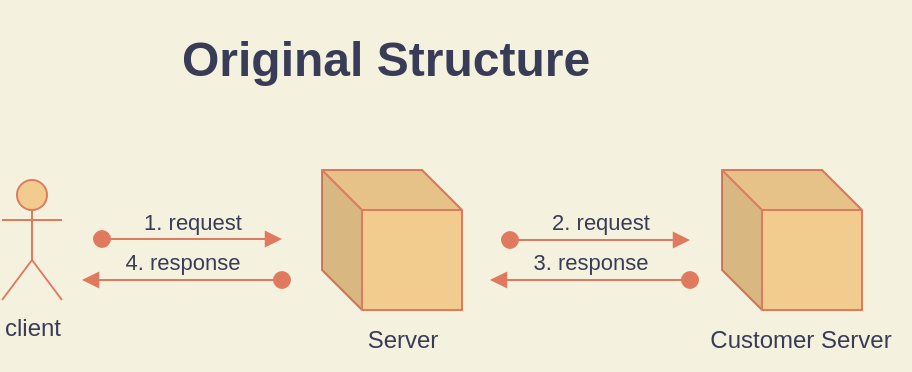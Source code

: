 <mxfile version="15.5.4" type="embed" pages="3"><diagram id="EMCLjEPAdSnTNiprPMFz" name="originalStructure"><mxGraphModel dx="497" dy="323" grid="1" gridSize="10" guides="1" tooltips="1" connect="1" arrows="1" fold="1" page="1" pageScale="1" pageWidth="850" pageHeight="1100" background="#F4F1DE" math="0" shadow="0"><root><mxCell id="0"/><mxCell id="1" parent="0"/><mxCell id="2" value="client" style="shape=umlActor;verticalLabelPosition=bottom;verticalAlign=top;html=1;outlineConnect=0;fillColor=#F2CC8F;strokeColor=#E07A5F;fontColor=#393C56;" parent="1" vertex="1"><mxGeometry x="130" y="190" width="30" height="60" as="geometry"/></mxCell><mxCell id="3" value="" style="shape=cube;whiteSpace=wrap;html=1;boundedLbl=1;backgroundOutline=1;darkOpacity=0.05;darkOpacity2=0.1;fillColor=#F2CC8F;strokeColor=#E07A5F;fontColor=#393C56;" parent="1" vertex="1"><mxGeometry x="290" y="185" width="70" height="70" as="geometry"/></mxCell><mxCell id="4" value="Server" style="text;html=1;align=center;verticalAlign=middle;resizable=0;points=[];autosize=1;strokeColor=none;fillColor=none;fontColor=#393C56;" parent="1" vertex="1"><mxGeometry x="300" y="255" width="60" height="30" as="geometry"/></mxCell><mxCell id="5" value="" style="shape=cube;whiteSpace=wrap;html=1;boundedLbl=1;backgroundOutline=1;darkOpacity=0.05;darkOpacity2=0.1;fillColor=#F2CC8F;strokeColor=#E07A5F;fontColor=#393C56;" parent="1" vertex="1"><mxGeometry x="490" y="185" width="70" height="70" as="geometry"/></mxCell><mxCell id="6" value="Customer Server" style="text;html=1;align=center;verticalAlign=middle;resizable=0;points=[];autosize=1;strokeColor=none;fillColor=none;fontColor=#393C56;" parent="1" vertex="1"><mxGeometry x="474" y="255" width="110" height="30" as="geometry"/></mxCell><mxCell id="7" value="&lt;h1&gt;Original Structure&lt;/h1&gt;" style="text;html=1;strokeColor=none;fillColor=none;spacing=5;spacingTop=-20;whiteSpace=wrap;overflow=hidden;rounded=0;fontColor=#393C56;" parent="1" vertex="1"><mxGeometry x="215" y="110" width="295" height="40" as="geometry"/></mxCell><mxCell id="8" value="1. request" style="html=1;verticalAlign=bottom;startArrow=oval;startFill=1;endArrow=block;startSize=8;rounded=0;labelBackgroundColor=#F4F1DE;strokeColor=#E07A5F;fontColor=#393C56;" parent="1" edge="1"><mxGeometry width="60" relative="1" as="geometry"><mxPoint x="180" y="219.5" as="sourcePoint"/><mxPoint x="270" y="219.5" as="targetPoint"/></mxGeometry></mxCell><mxCell id="9" value="2. request" style="html=1;verticalAlign=bottom;startArrow=oval;startFill=1;endArrow=block;startSize=8;rounded=0;labelBackgroundColor=#F4F1DE;strokeColor=#E07A5F;fontColor=#393C56;" parent="1" edge="1"><mxGeometry width="60" relative="1" as="geometry"><mxPoint x="384" y="220" as="sourcePoint"/><mxPoint x="474" y="220" as="targetPoint"/></mxGeometry></mxCell><mxCell id="10" value="3. response" style="html=1;verticalAlign=bottom;startArrow=oval;startFill=1;endArrow=block;startSize=8;rounded=0;labelBackgroundColor=#F4F1DE;strokeColor=#E07A5F;fontColor=#393C56;" parent="1" edge="1"><mxGeometry width="60" relative="1" as="geometry"><mxPoint x="474" y="240" as="sourcePoint"/><mxPoint x="374" y="240" as="targetPoint"/></mxGeometry></mxCell><mxCell id="11" value="4. response" style="html=1;verticalAlign=bottom;startArrow=oval;startFill=1;endArrow=block;startSize=8;rounded=0;labelBackgroundColor=#F4F1DE;strokeColor=#E07A5F;fontColor=#393C56;" parent="1" edge="1"><mxGeometry width="60" relative="1" as="geometry"><mxPoint x="270" y="240" as="sourcePoint"/><mxPoint x="170" y="240" as="targetPoint"/></mxGeometry></mxCell></root></mxGraphModel></diagram><diagram id="YHrwbF810E0yiEV4bCYT" name="problem"><mxGraphModel dx="418" dy="271" grid="0" gridSize="10" guides="1" tooltips="1" connect="1" arrows="1" fold="1" page="1" pageScale="1" pageWidth="850" pageHeight="1100" background="#F4F1DE" math="0" shadow="0"><root><mxCell id="-mIAaUtZQ5IS8MhL_6j0-0"/><mxCell id="-mIAaUtZQ5IS8MhL_6j0-1" parent="-mIAaUtZQ5IS8MhL_6j0-0"/><mxCell id="b775DvKuwegq3kNqP2SX-0" value="client" style="shape=umlActor;verticalLabelPosition=bottom;verticalAlign=top;html=1;outlineConnect=0;fillColor=#F2CC8F;strokeColor=#E07A5F;fontColor=#393C56;" parent="-mIAaUtZQ5IS8MhL_6j0-1" vertex="1"><mxGeometry x="130" y="190" width="30" height="60" as="geometry"/></mxCell><mxCell id="b775DvKuwegq3kNqP2SX-1" value="" style="shape=cube;whiteSpace=wrap;html=1;boundedLbl=1;backgroundOutline=1;darkOpacity=0.05;darkOpacity2=0.1;fillColor=#F2CC8F;strokeColor=#E07A5F;fontColor=#393C56;" parent="-mIAaUtZQ5IS8MhL_6j0-1" vertex="1"><mxGeometry x="290" y="185" width="70" height="70" as="geometry"/></mxCell><mxCell id="b775DvKuwegq3kNqP2SX-2" value="Server" style="text;html=1;align=center;verticalAlign=middle;resizable=0;points=[];autosize=1;strokeColor=none;fillColor=none;fontColor=#393C56;" parent="-mIAaUtZQ5IS8MhL_6j0-1" vertex="1"><mxGeometry x="300" y="255" width="60" height="30" as="geometry"/></mxCell><mxCell id="b775DvKuwegq3kNqP2SX-3" value="" style="shape=cube;whiteSpace=wrap;html=1;boundedLbl=1;backgroundOutline=1;darkOpacity=0.05;darkOpacity2=0.1;fillColor=#F2CC8F;strokeColor=#E07A5F;fontColor=#393C56;" parent="-mIAaUtZQ5IS8MhL_6j0-1" vertex="1"><mxGeometry x="490" y="185" width="70" height="70" as="geometry"/></mxCell><mxCell id="b775DvKuwegq3kNqP2SX-4" value="Customer Server" style="text;html=1;align=center;verticalAlign=middle;resizable=0;points=[];autosize=1;strokeColor=none;fillColor=none;fontColor=#393C56;" parent="-mIAaUtZQ5IS8MhL_6j0-1" vertex="1"><mxGeometry x="474" y="255" width="110" height="30" as="geometry"/></mxCell><mxCell id="b775DvKuwegq3kNqP2SX-5" value="&lt;h1&gt;문제 발생 !&lt;/h1&gt;" style="text;html=1;strokeColor=none;fillColor=none;spacing=5;spacingTop=-20;whiteSpace=wrap;overflow=hidden;rounded=0;fontColor=#393C56;" parent="-mIAaUtZQ5IS8MhL_6j0-1" vertex="1"><mxGeometry x="215" y="110" width="295" height="40" as="geometry"/></mxCell><mxCell id="b775DvKuwegq3kNqP2SX-6" value="reqeust * 100" style="html=1;verticalAlign=bottom;startArrow=oval;startFill=1;endArrow=block;startSize=8;rounded=0;labelBackgroundColor=#F4F1DE;strokeColor=#E07A5F;fontColor=#393C56;" parent="-mIAaUtZQ5IS8MhL_6j0-1" edge="1"><mxGeometry width="60" relative="1" as="geometry"><mxPoint x="180" y="219.5" as="sourcePoint"/><mxPoint x="270" y="219.5" as="targetPoint"/></mxGeometry></mxCell><mxCell id="b775DvKuwegq3kNqP2SX-7" value="request*100" style="html=1;verticalAlign=bottom;startArrow=oval;startFill=1;endArrow=block;startSize=8;rounded=0;labelBackgroundColor=#F4F1DE;strokeColor=#E07A5F;fontColor=#393C56;" parent="-mIAaUtZQ5IS8MhL_6j0-1" edge="1"><mxGeometry width="60" relative="1" as="geometry"><mxPoint x="384" y="220" as="sourcePoint"/><mxPoint x="474" y="220" as="targetPoint"/></mxGeometry></mxCell><mxCell id="b775DvKuwegq3kNqP2SX-10" value="client" style="shape=umlActor;verticalLabelPosition=bottom;verticalAlign=top;html=1;outlineConnect=0;fillColor=#F2CC8F;strokeColor=#E07A5F;fontColor=#393C56;" parent="-mIAaUtZQ5IS8MhL_6j0-1" vertex="1"><mxGeometry x="140" y="200" width="30" height="60" as="geometry"/></mxCell><mxCell id="b775DvKuwegq3kNqP2SX-11" value="client" style="shape=umlActor;verticalLabelPosition=bottom;verticalAlign=top;html=1;outlineConnect=0;fillColor=#F2CC8F;strokeColor=#E07A5F;fontColor=#393C56;" parent="-mIAaUtZQ5IS8MhL_6j0-1" vertex="1"><mxGeometry x="150" y="210" width="30" height="60" as="geometry"/></mxCell><mxCell id="b775DvKuwegq3kNqP2SX-12" value="OK!" style="text;html=1;align=center;verticalAlign=middle;resizable=0;points=[];autosize=1;strokeColor=none;fillColor=none;fontColor=#393C56;" parent="-mIAaUtZQ5IS8MhL_6j0-1" vertex="1"><mxGeometry x="270" y="210" width="40" height="20" as="geometry"/></mxCell><mxCell id="b775DvKuwegq3kNqP2SX-14" value="" style="verticalLabelPosition=bottom;verticalAlign=top;html=1;shape=mxgraph.basic.flash;rounded=0;sketch=0;fontColor=#000000;strokeColor=#B09500;fillColor=#e3c800;" parent="-mIAaUtZQ5IS8MhL_6j0-1" vertex="1"><mxGeometry x="470" y="130" width="60" height="100" as="geometry"/></mxCell><mxCell id="b775DvKuwegq3kNqP2SX-13" value="FAIL!" style="text;html=1;align=center;verticalAlign=middle;resizable=0;points=[];autosize=1;strokeColor=none;fillColor=none;fontColor=#393C56;" parent="-mIAaUtZQ5IS8MhL_6j0-1" vertex="1"><mxGeometry x="480" y="170" width="40" height="20" as="geometry"/></mxCell></root></mxGraphModel></diagram><diagram id="fqMJjzI1Po066Oz5Yad3" name="solve1"><mxGraphModel dx="870" dy="565" grid="0" gridSize="10" guides="1" tooltips="1" connect="1" arrows="1" fold="1" page="1" pageScale="1" pageWidth="850" pageHeight="1100" background="#F4F1DE" math="0" shadow="0"><root><mxCell id="xmSl9IWHJ-_9Rk8ER2AV-0"/><mxCell id="xmSl9IWHJ-_9Rk8ER2AV-1" parent="xmSl9IWHJ-_9Rk8ER2AV-0"/><mxCell id="zaBvSjIGz0gzufH3js0Y-0" value="client" style="shape=umlActor;verticalLabelPosition=bottom;verticalAlign=top;html=1;outlineConnect=0;fillColor=#F2CC8F;strokeColor=#E07A5F;fontColor=#393C56;" parent="xmSl9IWHJ-_9Rk8ER2AV-1" vertex="1"><mxGeometry x="48" y="230" width="30" height="60" as="geometry"/></mxCell><mxCell id="zaBvSjIGz0gzufH3js0Y-1" value="" style="shape=cube;whiteSpace=wrap;html=1;boundedLbl=1;backgroundOutline=1;darkOpacity=0.05;darkOpacity2=0.1;fillColor=#F2CC8F;strokeColor=#E07A5F;fontColor=#393C56;" parent="xmSl9IWHJ-_9Rk8ER2AV-1" vertex="1"><mxGeometry x="208" y="225" width="70" height="70" as="geometry"/></mxCell><mxCell id="zaBvSjIGz0gzufH3js0Y-2" value="Server" style="text;html=1;align=center;verticalAlign=middle;resizable=0;points=[];autosize=1;strokeColor=none;fillColor=none;fontColor=#393C56;" parent="xmSl9IWHJ-_9Rk8ER2AV-1" vertex="1"><mxGeometry x="218" y="295" width="60" height="30" as="geometry"/></mxCell><mxCell id="zaBvSjIGz0gzufH3js0Y-4" value="&lt;h1&gt;Super Simple PubSub구조 ver1&lt;/h1&gt;" style="text;html=1;strokeColor=none;fillColor=none;spacing=5;spacingTop=-20;whiteSpace=wrap;overflow=hidden;rounded=0;fontColor=#393C56;" parent="xmSl9IWHJ-_9Rk8ER2AV-1" vertex="1"><mxGeometry x="193" y="374" width="414" height="40" as="geometry"/></mxCell><mxCell id="zaBvSjIGz0gzufH3js0Y-5" value="100TPS" style="html=1;verticalAlign=bottom;startArrow=oval;startFill=1;endArrow=block;startSize=8;rounded=0;labelBackgroundColor=#F4F1DE;strokeColor=#E07A5F;fontColor=#393C56;" parent="xmSl9IWHJ-_9Rk8ER2AV-1" edge="1"><mxGeometry width="60" relative="1" as="geometry"><mxPoint x="302" y="260" as="sourcePoint"/><mxPoint x="392" y="260" as="targetPoint"/></mxGeometry></mxCell><mxCell id="zaBvSjIGz0gzufH3js0Y-6" value="client" style="shape=umlActor;verticalLabelPosition=bottom;verticalAlign=top;html=1;outlineConnect=0;fillColor=#F2CC8F;strokeColor=#E07A5F;fontColor=#393C56;" parent="xmSl9IWHJ-_9Rk8ER2AV-1" vertex="1"><mxGeometry x="58" y="240" width="30" height="60" as="geometry"/></mxCell><mxCell id="zaBvSjIGz0gzufH3js0Y-7" value="client" style="shape=umlActor;verticalLabelPosition=bottom;verticalAlign=top;html=1;outlineConnect=0;fillColor=#F2CC8F;strokeColor=#E07A5F;fontColor=#393C56;" parent="xmSl9IWHJ-_9Rk8ER2AV-1" vertex="1"><mxGeometry x="68" y="250" width="30" height="60" as="geometry"/></mxCell><mxCell id="zaBvSjIGz0gzufH3js0Y-8" value="OK!" style="text;html=1;align=center;verticalAlign=middle;resizable=0;points=[];autosize=1;strokeColor=none;fillColor=none;fontColor=#393C56;" parent="xmSl9IWHJ-_9Rk8ER2AV-1" vertex="1"><mxGeometry x="188" y="250" width="40" height="20" as="geometry"/></mxCell><mxCell id="zaBvSjIGz0gzufH3js0Y-11" value="SLOWMAN" style="text;html=1;align=center;verticalAlign=middle;resizable=0;points=[];autosize=1;strokeColor=none;fillColor=none;fontColor=#393C56;" parent="xmSl9IWHJ-_9Rk8ER2AV-1" vertex="1"><mxGeometry x="397" y="301" width="72" height="18" as="geometry"/></mxCell><mxCell id="zaBvSjIGz0gzufH3js0Y-12" value="100TPS" style="html=1;verticalAlign=bottom;startArrow=oval;startFill=1;endArrow=block;startSize=8;rounded=0;labelBackgroundColor=#F4F1DE;strokeColor=#E07A5F;fontColor=#393C56;" parent="xmSl9IWHJ-_9Rk8ER2AV-1" edge="1"><mxGeometry width="60" relative="1" as="geometry"><mxPoint x="98" y="259.5" as="sourcePoint"/><mxPoint x="188" y="259.5" as="targetPoint"/></mxGeometry></mxCell><mxCell id="QpXBZfp80i_2HbOvA-Af-0" value="" style="edgeStyle=orthogonalEdgeStyle;rounded=0;orthogonalLoop=1;jettySize=auto;html=1;" parent="xmSl9IWHJ-_9Rk8ER2AV-1" source="zaBvSjIGz0gzufH3js0Y-13" edge="1"><mxGeometry relative="1" as="geometry"><mxPoint x="485.248" y="154.5" as="targetPoint"/></mxGeometry></mxCell><mxCell id="QpXBZfp80i_2HbOvA-Af-1" value="" style="edgeStyle=orthogonalEdgeStyle;rounded=0;orthogonalLoop=1;jettySize=auto;html=1;" parent="xmSl9IWHJ-_9Rk8ER2AV-1" source="zaBvSjIGz0gzufH3js0Y-13" edge="1"><mxGeometry relative="1" as="geometry"><mxPoint x="485.248" y="154.5" as="targetPoint"/></mxGeometry></mxCell><mxCell id="QpXBZfp80i_2HbOvA-Af-3" style="edgeStyle=orthogonalEdgeStyle;rounded=0;orthogonalLoop=1;jettySize=auto;html=1;entryX=0.5;entryY=1;entryDx=0;entryDy=0;entryPerimeter=0;" parent="xmSl9IWHJ-_9Rk8ER2AV-1" source="zaBvSjIGz0gzufH3js0Y-13" target="QpXBZfp80i_2HbOvA-Af-2" edge="1"><mxGeometry relative="1" as="geometry"/></mxCell><mxCell id="QpXBZfp80i_2HbOvA-Af-6" style="edgeStyle=orthogonalEdgeStyle;rounded=0;orthogonalLoop=1;jettySize=auto;html=1;fillColor=#f0a30a;strokeColor=#BD7000;endSize=8;strokeWidth=1;" parent="xmSl9IWHJ-_9Rk8ER2AV-1" source="zaBvSjIGz0gzufH3js0Y-13" target="QpXBZfp80i_2HbOvA-Af-2" edge="1"><mxGeometry relative="1" as="geometry"><mxPoint x="432" y="180" as="targetPoint"/><Array as="points"/></mxGeometry></mxCell><mxCell id="zaBvSjIGz0gzufH3js0Y-13" value="" style="shape=cube;whiteSpace=wrap;html=1;boundedLbl=1;backgroundOutline=1;darkOpacity=0.05;darkOpacity2=0.1;fillColor=#76608a;strokeColor=#432D57;fontColor=#ffffff;" parent="xmSl9IWHJ-_9Rk8ER2AV-1" vertex="1"><mxGeometry x="397" y="227" width="70" height="66" as="geometry"/></mxCell><mxCell id="_PPJGb2AnPtjNE2qcx8l-0" value="" style="shape=cube;whiteSpace=wrap;html=1;boundedLbl=1;backgroundOutline=1;darkOpacity=0.05;darkOpacity2=0.1;fillColor=#a0522d;strokeColor=#6D1F00;fontColor=#ffffff;" parent="xmSl9IWHJ-_9Rk8ER2AV-1" vertex="1"><mxGeometry x="586" y="233" width="70" height="70" as="geometry"/></mxCell><mxCell id="gcqFyoj0e25yIPQpIN8a-0" style="edgeStyle=orthogonalEdgeStyle;rounded=0;orthogonalLoop=1;jettySize=auto;html=1;entryX=0.394;entryY=1.111;entryDx=0;entryDy=0;entryPerimeter=0;strokeColor=#000000;" edge="1" parent="xmSl9IWHJ-_9Rk8ER2AV-1" source="_PPJGb2AnPtjNE2qcx8l-1" target="zaBvSjIGz0gzufH3js0Y-2"><mxGeometry relative="1" as="geometry"><Array as="points"><mxPoint x="625" y="353"/><mxPoint x="242" y="353"/></Array></mxGeometry></mxCell><mxCell id="_PPJGb2AnPtjNE2qcx8l-1" value="Customer Server" style="text;html=1;align=center;verticalAlign=middle;resizable=0;points=[];autosize=1;strokeColor=none;fillColor=none;fontColor=#393C56;" parent="xmSl9IWHJ-_9Rk8ER2AV-1" vertex="1"><mxGeometry x="570" y="301" width="110" height="30" as="geometry"/></mxCell><mxCell id="_PPJGb2AnPtjNE2qcx8l-5" value="SUB(스케줄러로)" style="text;html=1;align=center;verticalAlign=middle;resizable=0;points=[];autosize=1;strokeColor=none;fillColor=none;fontColor=#393C56;" parent="xmSl9IWHJ-_9Rk8ER2AV-1" vertex="1"><mxGeometry x="542" y="106" width="95" height="18" as="geometry"/></mxCell><mxCell id="QpXBZfp80i_2HbOvA-Af-7" style="edgeStyle=orthogonalEdgeStyle;rounded=0;orthogonalLoop=1;jettySize=auto;html=1;exitX=0.5;exitY=0;exitDx=0;exitDy=0;exitPerimeter=0;endSize=8;strokeWidth=3;startArrow=none;" parent="xmSl9IWHJ-_9Rk8ER2AV-1" source="QpXBZfp80i_2HbOvA-Af-10" edge="1"><mxGeometry relative="1" as="geometry"><mxPoint x="439" y="82" as="targetPoint"/></mxGeometry></mxCell><mxCell id="QpXBZfp80i_2HbOvA-Af-9" style="edgeStyle=orthogonalEdgeStyle;rounded=0;orthogonalLoop=1;jettySize=auto;html=1;fontColor=#000000;endSize=8;strokeWidth=1;fillColor=#f0a30a;strokeColor=#BD7000;" parent="xmSl9IWHJ-_9Rk8ER2AV-1" source="QpXBZfp80i_2HbOvA-Af-2" edge="1"><mxGeometry relative="1" as="geometry"><mxPoint x="618" y="231" as="targetPoint"/></mxGeometry></mxCell><mxCell id="QpXBZfp80i_2HbOvA-Af-2" value="" style="shape=cylinder3;whiteSpace=wrap;html=1;boundedLbl=1;backgroundOutline=1;size=15;fillColor=#a20025;fontColor=#ffffff;strokeColor=#6F0000;" parent="xmSl9IWHJ-_9Rk8ER2AV-1" vertex="1"><mxGeometry x="392" y="96" width="80" height="60" as="geometry"/></mxCell><mxCell id="QpXBZfp80i_2HbOvA-Af-8" value="&lt;font color=&quot;#000000&quot;&gt;PUB&lt;/font&gt;" style="text;html=1;strokeColor=none;fillColor=none;align=center;verticalAlign=middle;whiteSpace=wrap;rounded=0;" parent="xmSl9IWHJ-_9Rk8ER2AV-1" vertex="1"><mxGeometry x="387" y="179" width="60" height="30" as="geometry"/></mxCell><mxCell id="QpXBZfp80i_2HbOvA-Af-10" value="Redis" style="text;html=1;align=center;verticalAlign=middle;resizable=0;points=[];autosize=1;strokeColor=none;fillColor=none;fontColor=#393C56;" parent="xmSl9IWHJ-_9Rk8ER2AV-1" vertex="1"><mxGeometry x="406" y="72" width="41" height="18" as="geometry"/></mxCell><mxCell id="gcqFyoj0e25yIPQpIN8a-1" value="response" style="text;html=1;align=center;verticalAlign=middle;resizable=0;points=[];autosize=1;strokeColor=none;fillColor=none;fontColor=#393C56;" vertex="1" parent="xmSl9IWHJ-_9Rk8ER2AV-1"><mxGeometry x="396" y="331" width="59" height="18" as="geometry"/></mxCell></root></mxGraphModel></diagram></mxfile>